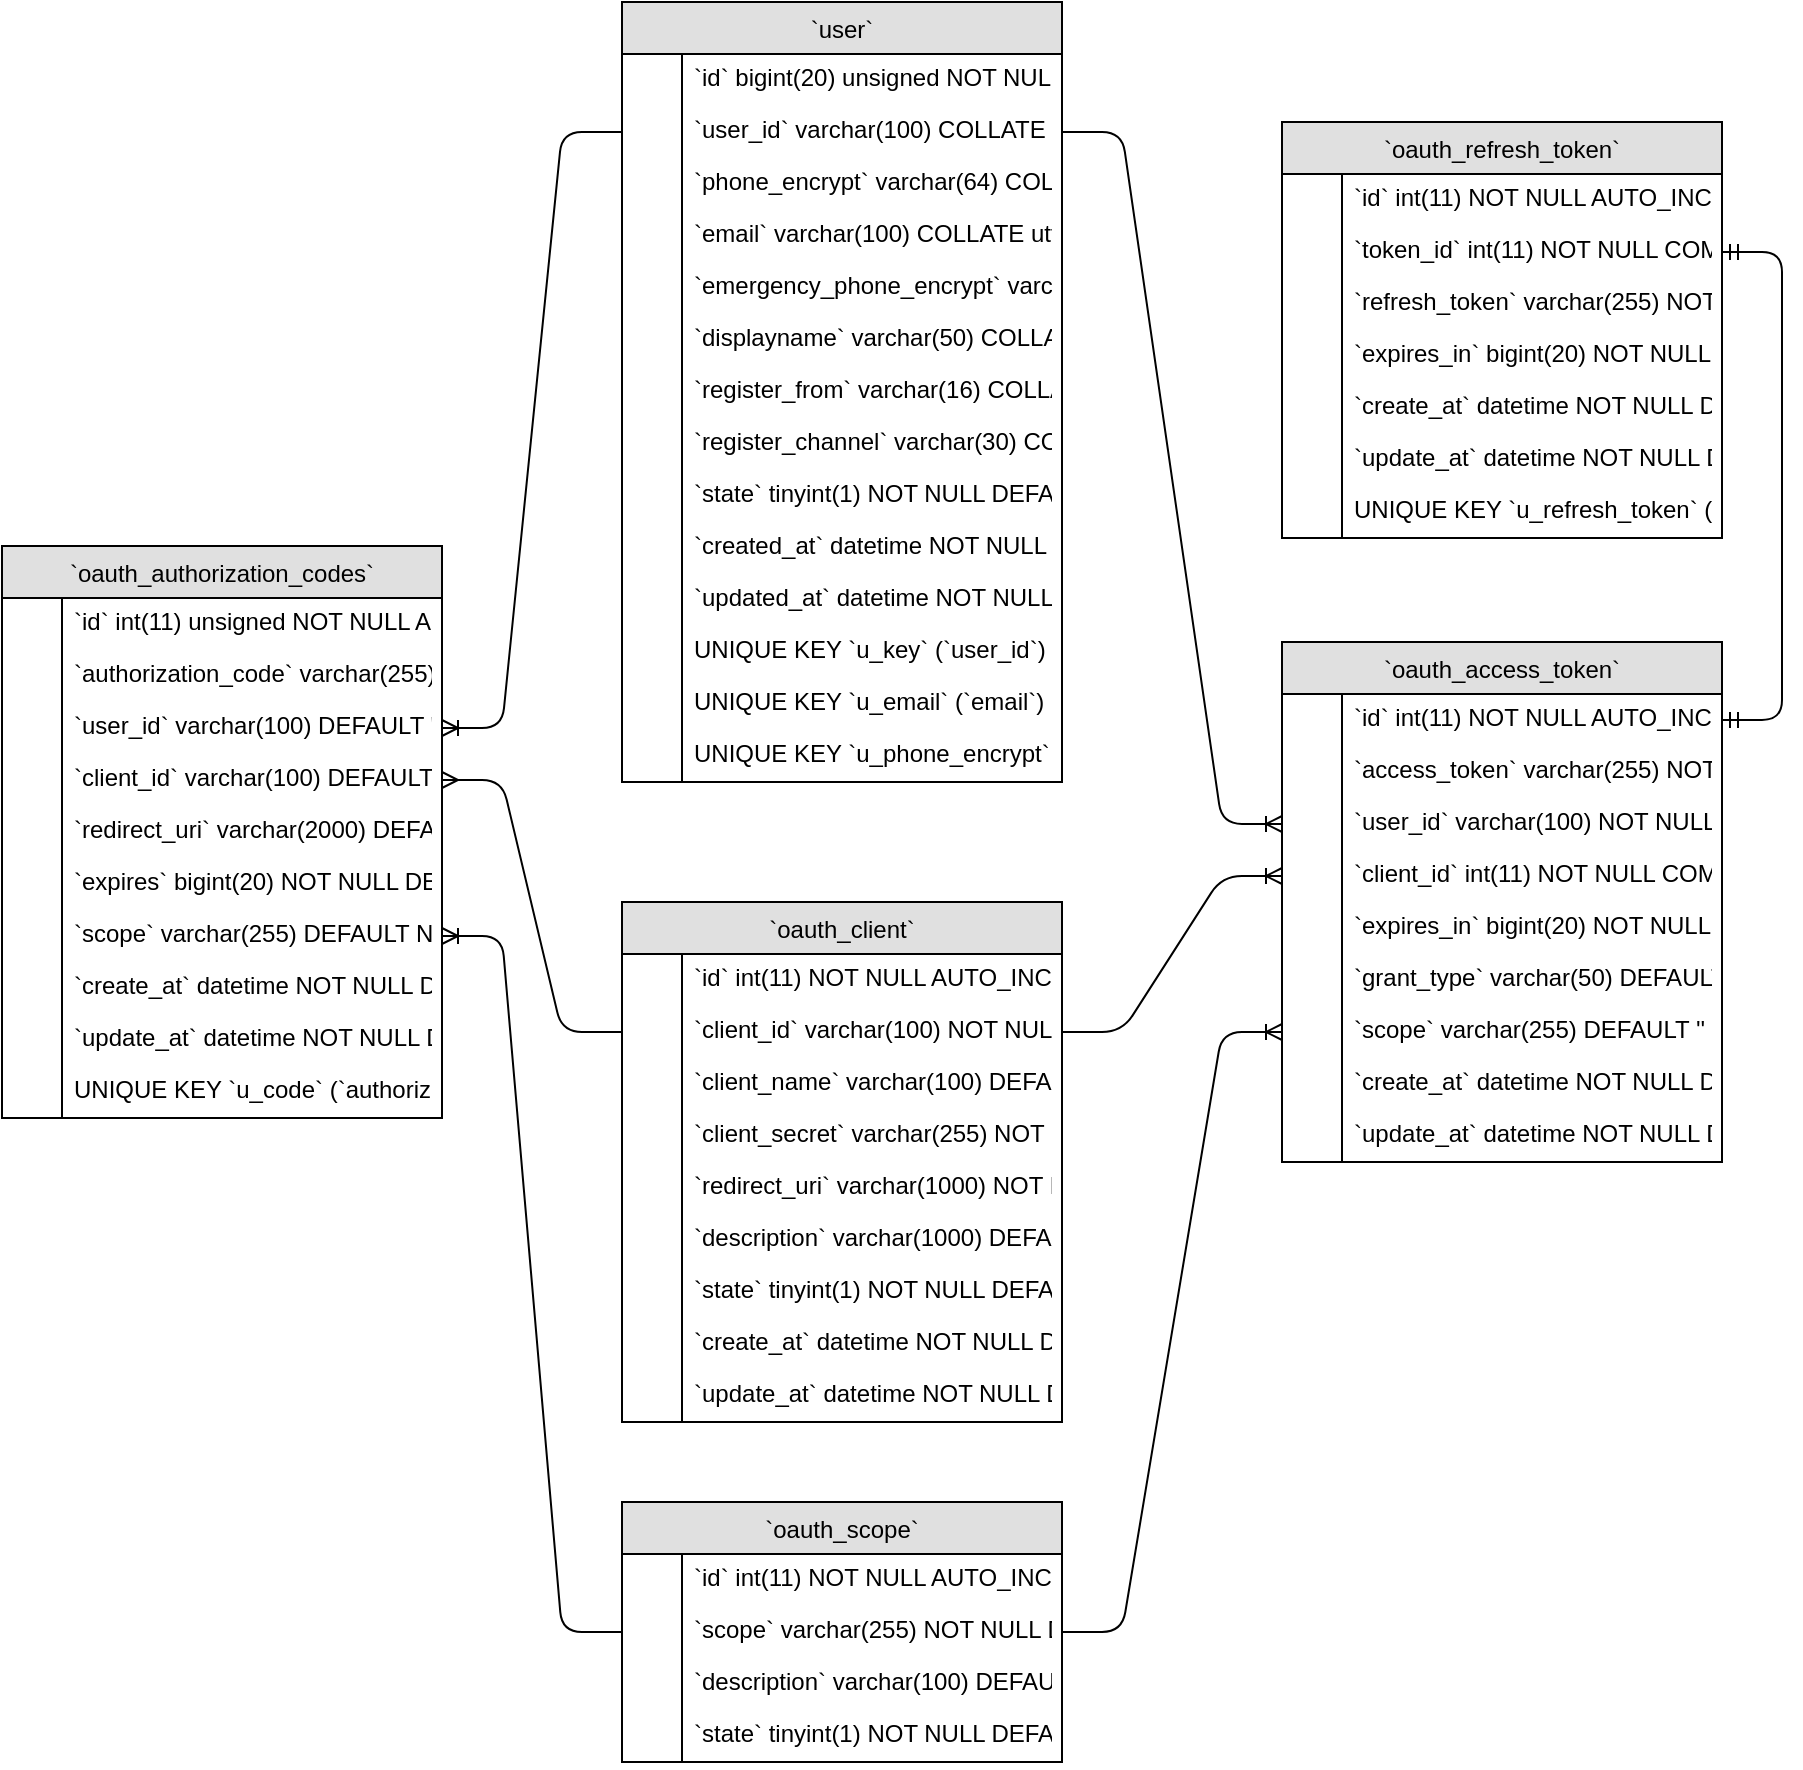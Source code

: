 <mxfile version="12.2.2" type="device" pages="1"><diagram id="ArNEkqEG3b3yWDztWQJw" name="第 1 页"><mxGraphModel dx="2379" dy="1045" grid="1" gridSize="10" guides="1" tooltips="1" connect="1" arrows="1" fold="1" page="1" pageScale="1" pageWidth="827" pageHeight="1169" math="0" shadow="0"><root><mxCell id="0"/><mxCell id="1" parent="0"/><mxCell id="AtvFDQk1EnM4xEVZx2Op-121" value="`user`" style="swimlane;fontStyle=0;childLayout=stackLayout;horizontal=1;startSize=26;fillColor=#e0e0e0;horizontalStack=0;resizeParent=1;resizeLast=0;collapsible=1;marginBottom=0;swimlaneFillColor=#ffffff;align=center;" vertex="1" parent="1"><mxGeometry x="40" y="40" width="220" height="390" as="geometry"/></mxCell><mxCell id="AtvFDQk1EnM4xEVZx2Op-122" value="`id` bigint(20) unsigned NOT NULL AUTO_INCREMENT" style="shape=partialRectangle;top=0;left=0;right=0;bottom=0;align=left;verticalAlign=top;spacingTop=-2;fillColor=none;spacingLeft=34;spacingRight=4;overflow=hidden;rotatable=0;points=[[0,0.5],[1,0.5]];portConstraint=eastwest;dropTarget=0;" vertex="1" parent="AtvFDQk1EnM4xEVZx2Op-121"><mxGeometry y="26" width="220" height="26" as="geometry"/></mxCell><mxCell id="AtvFDQk1EnM4xEVZx2Op-123" value="" style="shape=partialRectangle;top=0;left=0;bottom=0;fillColor=none;align=left;verticalAlign=middle;spacingLeft=4;spacingRight=4;overflow=hidden;rotatable=0;points=[];portConstraint=eastwest;part=1;" vertex="1" connectable="0" parent="AtvFDQk1EnM4xEVZx2Op-122"><mxGeometry width="30" height="26" as="geometry"/></mxCell><mxCell id="AtvFDQk1EnM4xEVZx2Op-124" value="`user_id` varchar(100) COLLATE utf8mb4_unicode_ci NOT NULL DEFAULT 'UUID' COMMENT '展示层用户的唯一表示uuid()'" style="shape=partialRectangle;top=0;left=0;right=0;bottom=0;align=left;verticalAlign=top;spacingTop=-2;fillColor=none;spacingLeft=34;spacingRight=4;overflow=hidden;rotatable=0;points=[[0,0.5],[1,0.5]];portConstraint=eastwest;dropTarget=0;" vertex="1" parent="AtvFDQk1EnM4xEVZx2Op-121"><mxGeometry y="52" width="220" height="26" as="geometry"/></mxCell><mxCell id="AtvFDQk1EnM4xEVZx2Op-125" value="" style="shape=partialRectangle;top=0;left=0;bottom=0;fillColor=none;align=left;verticalAlign=middle;spacingLeft=4;spacingRight=4;overflow=hidden;rotatable=0;points=[];portConstraint=eastwest;part=1;" vertex="1" connectable="0" parent="AtvFDQk1EnM4xEVZx2Op-124"><mxGeometry width="30" height="26" as="geometry"/></mxCell><mxCell id="AtvFDQk1EnM4xEVZx2Op-126" value="`phone_encrypt` varchar(64) COLLATE utf8mb4_unicode_ci DEFAULT NULL COMMENT '登录手机号'" style="shape=partialRectangle;top=0;left=0;right=0;bottom=0;align=left;verticalAlign=top;spacingTop=-2;fillColor=none;spacingLeft=34;spacingRight=4;overflow=hidden;rotatable=0;points=[[0,0.5],[1,0.5]];portConstraint=eastwest;dropTarget=0;" vertex="1" parent="AtvFDQk1EnM4xEVZx2Op-121"><mxGeometry y="78" width="220" height="26" as="geometry"/></mxCell><mxCell id="AtvFDQk1EnM4xEVZx2Op-127" value="" style="shape=partialRectangle;top=0;left=0;bottom=0;fillColor=none;align=left;verticalAlign=middle;spacingLeft=4;spacingRight=4;overflow=hidden;rotatable=0;points=[];portConstraint=eastwest;part=1;" vertex="1" connectable="0" parent="AtvFDQk1EnM4xEVZx2Op-126"><mxGeometry width="30" height="26" as="geometry"/></mxCell><mxCell id="AtvFDQk1EnM4xEVZx2Op-128" value="`email` varchar(100) COLLATE utf8mb4_unicode_ci DEFAULT NULL COMMENT '用户邮箱'" style="shape=partialRectangle;top=0;left=0;right=0;bottom=0;align=left;verticalAlign=top;spacingTop=-2;fillColor=none;spacingLeft=34;spacingRight=4;overflow=hidden;rotatable=0;points=[[0,0.5],[1,0.5]];portConstraint=eastwest;dropTarget=0;" vertex="1" parent="AtvFDQk1EnM4xEVZx2Op-121"><mxGeometry y="104" width="220" height="26" as="geometry"/></mxCell><mxCell id="AtvFDQk1EnM4xEVZx2Op-129" value="" style="shape=partialRectangle;top=0;left=0;bottom=0;fillColor=none;align=left;verticalAlign=middle;spacingLeft=4;spacingRight=4;overflow=hidden;rotatable=0;points=[];portConstraint=eastwest;part=1;" vertex="1" connectable="0" parent="AtvFDQk1EnM4xEVZx2Op-128"><mxGeometry width="30" height="26" as="geometry"/></mxCell><mxCell id="AtvFDQk1EnM4xEVZx2Op-130" value="`emergency_phone_encrypt` varchar(64) COLLATE utf8mb4_unicode_ci NOT NULL DEFAULT '' COMMENT '紧急手机号'" style="shape=partialRectangle;top=0;left=0;right=0;bottom=0;align=left;verticalAlign=top;spacingTop=-2;fillColor=none;spacingLeft=34;spacingRight=4;overflow=hidden;rotatable=0;points=[[0,0.5],[1,0.5]];portConstraint=eastwest;dropTarget=0;" vertex="1" parent="AtvFDQk1EnM4xEVZx2Op-121"><mxGeometry y="130" width="220" height="26" as="geometry"/></mxCell><mxCell id="AtvFDQk1EnM4xEVZx2Op-131" value="" style="shape=partialRectangle;top=0;left=0;bottom=0;fillColor=none;align=left;verticalAlign=middle;spacingLeft=4;spacingRight=4;overflow=hidden;rotatable=0;points=[];portConstraint=eastwest;part=1;" vertex="1" connectable="0" parent="AtvFDQk1EnM4xEVZx2Op-130"><mxGeometry width="30" height="26" as="geometry"/></mxCell><mxCell id="AtvFDQk1EnM4xEVZx2Op-132" value="`displayname` varchar(50) COLLATE utf8mb4_unicode_ci NOT NULL DEFAULT '' COMMENT '前端展示名称'" style="shape=partialRectangle;top=0;left=0;right=0;bottom=0;align=left;verticalAlign=top;spacingTop=-2;fillColor=none;spacingLeft=34;spacingRight=4;overflow=hidden;rotatable=0;points=[[0,0.5],[1,0.5]];portConstraint=eastwest;dropTarget=0;" vertex="1" parent="AtvFDQk1EnM4xEVZx2Op-121"><mxGeometry y="156" width="220" height="26" as="geometry"/></mxCell><mxCell id="AtvFDQk1EnM4xEVZx2Op-133" value="" style="shape=partialRectangle;top=0;left=0;bottom=0;fillColor=none;align=left;verticalAlign=middle;spacingLeft=4;spacingRight=4;overflow=hidden;rotatable=0;points=[];portConstraint=eastwest;part=1;" vertex="1" connectable="0" parent="AtvFDQk1EnM4xEVZx2Op-132"><mxGeometry width="30" height="26" as="geometry"/></mxCell><mxCell id="AtvFDQk1EnM4xEVZx2Op-134" value="`register_from` varchar(16) COLLATE utf8mb4_unicode_ci NOT NULL DEFAULT 'web' COMMENT '用户注册来源'" style="shape=partialRectangle;top=0;left=0;right=0;bottom=0;align=left;verticalAlign=top;spacingTop=-2;fillColor=none;spacingLeft=34;spacingRight=4;overflow=hidden;rotatable=0;points=[[0,0.5],[1,0.5]];portConstraint=eastwest;dropTarget=0;" vertex="1" parent="AtvFDQk1EnM4xEVZx2Op-121"><mxGeometry y="182" width="220" height="26" as="geometry"/></mxCell><mxCell id="AtvFDQk1EnM4xEVZx2Op-135" value="" style="shape=partialRectangle;top=0;left=0;bottom=0;fillColor=none;align=left;verticalAlign=middle;spacingLeft=4;spacingRight=4;overflow=hidden;rotatable=0;points=[];portConstraint=eastwest;part=1;" vertex="1" connectable="0" parent="AtvFDQk1EnM4xEVZx2Op-134"><mxGeometry width="30" height="26" as="geometry"/></mxCell><mxCell id="AtvFDQk1EnM4xEVZx2Op-136" value="`register_channel` varchar(30) COLLATE utf8mb4_unicode_ci NOT NULL DEFAULT 'pp' COMMENT '用户注册渠道'" style="shape=partialRectangle;top=0;left=0;right=0;bottom=0;align=left;verticalAlign=top;spacingTop=-2;fillColor=none;spacingLeft=34;spacingRight=4;overflow=hidden;rotatable=0;points=[[0,0.5],[1,0.5]];portConstraint=eastwest;dropTarget=0;" vertex="1" parent="AtvFDQk1EnM4xEVZx2Op-121"><mxGeometry y="208" width="220" height="26" as="geometry"/></mxCell><mxCell id="AtvFDQk1EnM4xEVZx2Op-137" value="" style="shape=partialRectangle;top=0;left=0;bottom=0;fillColor=none;align=left;verticalAlign=middle;spacingLeft=4;spacingRight=4;overflow=hidden;rotatable=0;points=[];portConstraint=eastwest;part=1;" vertex="1" connectable="0" parent="AtvFDQk1EnM4xEVZx2Op-136"><mxGeometry width="30" height="26" as="geometry"/></mxCell><mxCell id="AtvFDQk1EnM4xEVZx2Op-138" value="`state` tinyint(1) NOT NULL DEFAULT 0 COMMENT '用户当前的状态, -1: 无效 0: 未激活, 1: 已激活'" style="shape=partialRectangle;top=0;left=0;right=0;bottom=0;align=left;verticalAlign=top;spacingTop=-2;fillColor=none;spacingLeft=34;spacingRight=4;overflow=hidden;rotatable=0;points=[[0,0.5],[1,0.5]];portConstraint=eastwest;dropTarget=0;" vertex="1" parent="AtvFDQk1EnM4xEVZx2Op-121"><mxGeometry y="234" width="220" height="26" as="geometry"/></mxCell><mxCell id="AtvFDQk1EnM4xEVZx2Op-139" value="" style="shape=partialRectangle;top=0;left=0;bottom=0;fillColor=none;align=left;verticalAlign=middle;spacingLeft=4;spacingRight=4;overflow=hidden;rotatable=0;points=[];portConstraint=eastwest;part=1;" vertex="1" connectable="0" parent="AtvFDQk1EnM4xEVZx2Op-138"><mxGeometry width="30" height="26" as="geometry"/></mxCell><mxCell id="AtvFDQk1EnM4xEVZx2Op-140" value="`created_at` datetime NOT NULL DEFAULT current_timestamp() COMMENT '注册时间'" style="shape=partialRectangle;top=0;left=0;right=0;bottom=0;align=left;verticalAlign=top;spacingTop=-2;fillColor=none;spacingLeft=34;spacingRight=4;overflow=hidden;rotatable=0;points=[[0,0.5],[1,0.5]];portConstraint=eastwest;dropTarget=0;" vertex="1" parent="AtvFDQk1EnM4xEVZx2Op-121"><mxGeometry y="260" width="220" height="26" as="geometry"/></mxCell><mxCell id="AtvFDQk1EnM4xEVZx2Op-141" value="" style="shape=partialRectangle;top=0;left=0;bottom=0;fillColor=none;align=left;verticalAlign=middle;spacingLeft=4;spacingRight=4;overflow=hidden;rotatable=0;points=[];portConstraint=eastwest;part=1;" vertex="1" connectable="0" parent="AtvFDQk1EnM4xEVZx2Op-140"><mxGeometry width="30" height="26" as="geometry"/></mxCell><mxCell id="AtvFDQk1EnM4xEVZx2Op-142" value="`updated_at` datetime NOT NULL DEFAULT current_timestamp() ON UPDATE current_timestamp() COMMENT '更新时间'" style="shape=partialRectangle;top=0;left=0;right=0;bottom=0;align=left;verticalAlign=top;spacingTop=-2;fillColor=none;spacingLeft=34;spacingRight=4;overflow=hidden;rotatable=0;points=[[0,0.5],[1,0.5]];portConstraint=eastwest;dropTarget=0;" vertex="1" parent="AtvFDQk1EnM4xEVZx2Op-121"><mxGeometry y="286" width="220" height="26" as="geometry"/></mxCell><mxCell id="AtvFDQk1EnM4xEVZx2Op-143" value="" style="shape=partialRectangle;top=0;left=0;bottom=0;fillColor=none;align=left;verticalAlign=middle;spacingLeft=4;spacingRight=4;overflow=hidden;rotatable=0;points=[];portConstraint=eastwest;part=1;" vertex="1" connectable="0" parent="AtvFDQk1EnM4xEVZx2Op-142"><mxGeometry width="30" height="26" as="geometry"/></mxCell><mxCell id="AtvFDQk1EnM4xEVZx2Op-144" value="UNIQUE KEY `u_key` (`user_id`)" style="shape=partialRectangle;top=0;left=0;right=0;bottom=0;align=left;verticalAlign=top;spacingTop=-2;fillColor=none;spacingLeft=34;spacingRight=4;overflow=hidden;rotatable=0;points=[[0,0.5],[1,0.5]];portConstraint=eastwest;dropTarget=0;" vertex="1" parent="AtvFDQk1EnM4xEVZx2Op-121"><mxGeometry y="312" width="220" height="26" as="geometry"/></mxCell><mxCell id="AtvFDQk1EnM4xEVZx2Op-145" value="" style="shape=partialRectangle;top=0;left=0;bottom=0;fillColor=none;align=left;verticalAlign=middle;spacingLeft=4;spacingRight=4;overflow=hidden;rotatable=0;points=[];portConstraint=eastwest;part=1;" vertex="1" connectable="0" parent="AtvFDQk1EnM4xEVZx2Op-144"><mxGeometry width="30" height="26" as="geometry"/></mxCell><mxCell id="AtvFDQk1EnM4xEVZx2Op-146" value="UNIQUE KEY `u_email` (`email`)" style="shape=partialRectangle;top=0;left=0;right=0;bottom=0;align=left;verticalAlign=top;spacingTop=-2;fillColor=none;spacingLeft=34;spacingRight=4;overflow=hidden;rotatable=0;points=[[0,0.5],[1,0.5]];portConstraint=eastwest;dropTarget=0;" vertex="1" parent="AtvFDQk1EnM4xEVZx2Op-121"><mxGeometry y="338" width="220" height="26" as="geometry"/></mxCell><mxCell id="AtvFDQk1EnM4xEVZx2Op-147" value="" style="shape=partialRectangle;top=0;left=0;bottom=0;fillColor=none;align=left;verticalAlign=middle;spacingLeft=4;spacingRight=4;overflow=hidden;rotatable=0;points=[];portConstraint=eastwest;part=1;" vertex="1" connectable="0" parent="AtvFDQk1EnM4xEVZx2Op-146"><mxGeometry width="30" height="26" as="geometry"/></mxCell><mxCell id="AtvFDQk1EnM4xEVZx2Op-148" value="UNIQUE KEY `u_phone_encrypt` (`phone_encrypt`)" style="shape=partialRectangle;top=0;left=0;right=0;bottom=0;align=left;verticalAlign=top;spacingTop=-2;fillColor=none;spacingLeft=34;spacingRight=4;overflow=hidden;rotatable=0;points=[[0,0.5],[1,0.5]];portConstraint=eastwest;dropTarget=0;" vertex="1" parent="AtvFDQk1EnM4xEVZx2Op-121"><mxGeometry y="364" width="220" height="26" as="geometry"/></mxCell><mxCell id="AtvFDQk1EnM4xEVZx2Op-149" value="" style="shape=partialRectangle;top=0;left=0;bottom=0;fillColor=none;align=left;verticalAlign=middle;spacingLeft=4;spacingRight=4;overflow=hidden;rotatable=0;points=[];portConstraint=eastwest;part=1;" vertex="1" connectable="0" parent="AtvFDQk1EnM4xEVZx2Op-148"><mxGeometry width="30" height="26" as="geometry"/></mxCell><mxCell id="AtvFDQk1EnM4xEVZx2Op-150" value="`oauth_client`" style="swimlane;fontStyle=0;childLayout=stackLayout;horizontal=1;startSize=26;fillColor=#e0e0e0;horizontalStack=0;resizeParent=1;resizeLast=0;collapsible=1;marginBottom=0;swimlaneFillColor=#ffffff;align=center;" vertex="1" parent="1"><mxGeometry x="40" y="490" width="220" height="260" as="geometry"/></mxCell><mxCell id="AtvFDQk1EnM4xEVZx2Op-151" value="`id` int(11) NOT NULL AUTO_INCREMENT COMMENT 'id'" style="shape=partialRectangle;top=0;left=0;right=0;bottom=0;align=left;verticalAlign=top;spacingTop=-2;fillColor=none;spacingLeft=34;spacingRight=4;overflow=hidden;rotatable=0;points=[[0,0.5],[1,0.5]];portConstraint=eastwest;dropTarget=0;" vertex="1" parent="AtvFDQk1EnM4xEVZx2Op-150"><mxGeometry y="26" width="220" height="26" as="geometry"/></mxCell><mxCell id="AtvFDQk1EnM4xEVZx2Op-152" value="" style="shape=partialRectangle;top=0;left=0;bottom=0;fillColor=none;align=left;verticalAlign=middle;spacingLeft=4;spacingRight=4;overflow=hidden;rotatable=0;points=[];portConstraint=eastwest;part=1;" vertex="1" connectable="0" parent="AtvFDQk1EnM4xEVZx2Op-151"><mxGeometry width="30" height="26" as="geometry"/></mxCell><mxCell id="AtvFDQk1EnM4xEVZx2Op-153" value="`client_id` varchar(100) NOT NULL COMMENT '接入的客户端ID'" style="shape=partialRectangle;top=0;left=0;right=0;bottom=0;align=left;verticalAlign=top;spacingTop=-2;fillColor=none;spacingLeft=34;spacingRight=4;overflow=hidden;rotatable=0;points=[[0,0.5],[1,0.5]];portConstraint=eastwest;dropTarget=0;" vertex="1" parent="AtvFDQk1EnM4xEVZx2Op-150"><mxGeometry y="52" width="220" height="26" as="geometry"/></mxCell><mxCell id="AtvFDQk1EnM4xEVZx2Op-154" value="" style="shape=partialRectangle;top=0;left=0;bottom=0;fillColor=none;align=left;verticalAlign=middle;spacingLeft=4;spacingRight=4;overflow=hidden;rotatable=0;points=[];portConstraint=eastwest;part=1;" vertex="1" connectable="0" parent="AtvFDQk1EnM4xEVZx2Op-153"><mxGeometry width="30" height="26" as="geometry"/></mxCell><mxCell id="AtvFDQk1EnM4xEVZx2Op-155" value="`client_name` varchar(100) DEFAULT NULL COMMENT '接入的客户端名称'" style="shape=partialRectangle;top=0;left=0;right=0;bottom=0;align=left;verticalAlign=top;spacingTop=-2;fillColor=none;spacingLeft=34;spacingRight=4;overflow=hidden;rotatable=0;points=[[0,0.5],[1,0.5]];portConstraint=eastwest;dropTarget=0;" vertex="1" parent="AtvFDQk1EnM4xEVZx2Op-150"><mxGeometry y="78" width="220" height="26" as="geometry"/></mxCell><mxCell id="AtvFDQk1EnM4xEVZx2Op-156" value="" style="shape=partialRectangle;top=0;left=0;bottom=0;fillColor=none;align=left;verticalAlign=middle;spacingLeft=4;spacingRight=4;overflow=hidden;rotatable=0;points=[];portConstraint=eastwest;part=1;" vertex="1" connectable="0" parent="AtvFDQk1EnM4xEVZx2Op-155"><mxGeometry width="30" height="26" as="geometry"/></mxCell><mxCell id="AtvFDQk1EnM4xEVZx2Op-157" value="`client_secret` varchar(255) NOT NULL COMMENT '接入的客户端的密钥'" style="shape=partialRectangle;top=0;left=0;right=0;bottom=0;align=left;verticalAlign=top;spacingTop=-2;fillColor=none;spacingLeft=34;spacingRight=4;overflow=hidden;rotatable=0;points=[[0,0.5],[1,0.5]];portConstraint=eastwest;dropTarget=0;" vertex="1" parent="AtvFDQk1EnM4xEVZx2Op-150"><mxGeometry y="104" width="220" height="26" as="geometry"/></mxCell><mxCell id="AtvFDQk1EnM4xEVZx2Op-158" value="" style="shape=partialRectangle;top=0;left=0;bottom=0;fillColor=none;align=left;verticalAlign=middle;spacingLeft=4;spacingRight=4;overflow=hidden;rotatable=0;points=[];portConstraint=eastwest;part=1;" vertex="1" connectable="0" parent="AtvFDQk1EnM4xEVZx2Op-157"><mxGeometry width="30" height="26" as="geometry"/></mxCell><mxCell id="AtvFDQk1EnM4xEVZx2Op-159" value="`redirect_uri` varchar(1000) NOT NULL COMMENT '回调地址'" style="shape=partialRectangle;top=0;left=0;right=0;bottom=0;align=left;verticalAlign=top;spacingTop=-2;fillColor=none;spacingLeft=34;spacingRight=4;overflow=hidden;rotatable=0;points=[[0,0.5],[1,0.5]];portConstraint=eastwest;dropTarget=0;" vertex="1" parent="AtvFDQk1EnM4xEVZx2Op-150"><mxGeometry y="130" width="220" height="26" as="geometry"/></mxCell><mxCell id="AtvFDQk1EnM4xEVZx2Op-160" value="" style="shape=partialRectangle;top=0;left=0;bottom=0;fillColor=none;align=left;verticalAlign=middle;spacingLeft=4;spacingRight=4;overflow=hidden;rotatable=0;points=[];portConstraint=eastwest;part=1;" vertex="1" connectable="0" parent="AtvFDQk1EnM4xEVZx2Op-159"><mxGeometry width="30" height="26" as="geometry"/></mxCell><mxCell id="AtvFDQk1EnM4xEVZx2Op-161" value="`description` varchar(1000) DEFAULT NULL COMMENT '描述信息'" style="shape=partialRectangle;top=0;left=0;right=0;bottom=0;align=left;verticalAlign=top;spacingTop=-2;fillColor=none;spacingLeft=34;spacingRight=4;overflow=hidden;rotatable=0;points=[[0,0.5],[1,0.5]];portConstraint=eastwest;dropTarget=0;" vertex="1" parent="AtvFDQk1EnM4xEVZx2Op-150"><mxGeometry y="156" width="220" height="26" as="geometry"/></mxCell><mxCell id="AtvFDQk1EnM4xEVZx2Op-162" value="" style="shape=partialRectangle;top=0;left=0;bottom=0;fillColor=none;align=left;verticalAlign=middle;spacingLeft=4;spacingRight=4;overflow=hidden;rotatable=0;points=[];portConstraint=eastwest;part=1;" vertex="1" connectable="0" parent="AtvFDQk1EnM4xEVZx2Op-161"><mxGeometry width="30" height="26" as="geometry"/></mxCell><mxCell id="AtvFDQk1EnM4xEVZx2Op-163" value="`state` tinyint(1) NOT NULL DEFAULT 0 COMMENT '当前状态. 0: 正常 -1: 禁用'" style="shape=partialRectangle;top=0;left=0;right=0;bottom=0;align=left;verticalAlign=top;spacingTop=-2;fillColor=none;spacingLeft=34;spacingRight=4;overflow=hidden;rotatable=0;points=[[0,0.5],[1,0.5]];portConstraint=eastwest;dropTarget=0;" vertex="1" parent="AtvFDQk1EnM4xEVZx2Op-150"><mxGeometry y="182" width="220" height="26" as="geometry"/></mxCell><mxCell id="AtvFDQk1EnM4xEVZx2Op-164" value="" style="shape=partialRectangle;top=0;left=0;bottom=0;fillColor=none;align=left;verticalAlign=middle;spacingLeft=4;spacingRight=4;overflow=hidden;rotatable=0;points=[];portConstraint=eastwest;part=1;" vertex="1" connectable="0" parent="AtvFDQk1EnM4xEVZx2Op-163"><mxGeometry width="30" height="26" as="geometry"/></mxCell><mxCell id="AtvFDQk1EnM4xEVZx2Op-165" value="`create_at` datetime NOT NULL DEFAULT current_timestamp() COMMENT '创建时间'" style="shape=partialRectangle;top=0;left=0;right=0;bottom=0;align=left;verticalAlign=top;spacingTop=-2;fillColor=none;spacingLeft=34;spacingRight=4;overflow=hidden;rotatable=0;points=[[0,0.5],[1,0.5]];portConstraint=eastwest;dropTarget=0;" vertex="1" parent="AtvFDQk1EnM4xEVZx2Op-150"><mxGeometry y="208" width="220" height="26" as="geometry"/></mxCell><mxCell id="AtvFDQk1EnM4xEVZx2Op-166" value="" style="shape=partialRectangle;top=0;left=0;bottom=0;fillColor=none;align=left;verticalAlign=middle;spacingLeft=4;spacingRight=4;overflow=hidden;rotatable=0;points=[];portConstraint=eastwest;part=1;" vertex="1" connectable="0" parent="AtvFDQk1EnM4xEVZx2Op-165"><mxGeometry width="30" height="26" as="geometry"/></mxCell><mxCell id="AtvFDQk1EnM4xEVZx2Op-167" value="`update_at` datetime NOT NULL DEFAULT current_timestamp() ON UPDATE current_timestamp() COMMENT '最后更新时间'" style="shape=partialRectangle;top=0;left=0;right=0;bottom=0;align=left;verticalAlign=top;spacingTop=-2;fillColor=none;spacingLeft=34;spacingRight=4;overflow=hidden;rotatable=0;points=[[0,0.5],[1,0.5]];portConstraint=eastwest;dropTarget=0;" vertex="1" parent="AtvFDQk1EnM4xEVZx2Op-150"><mxGeometry y="234" width="220" height="26" as="geometry"/></mxCell><mxCell id="AtvFDQk1EnM4xEVZx2Op-168" value="" style="shape=partialRectangle;top=0;left=0;bottom=0;fillColor=none;align=left;verticalAlign=middle;spacingLeft=4;spacingRight=4;overflow=hidden;rotatable=0;points=[];portConstraint=eastwest;part=1;" vertex="1" connectable="0" parent="AtvFDQk1EnM4xEVZx2Op-167"><mxGeometry width="30" height="26" as="geometry"/></mxCell><mxCell id="AtvFDQk1EnM4xEVZx2Op-169" value="`oauth_scope`" style="swimlane;fontStyle=0;childLayout=stackLayout;horizontal=1;startSize=26;fillColor=#e0e0e0;horizontalStack=0;resizeParent=1;resizeLast=0;collapsible=1;marginBottom=0;swimlaneFillColor=#ffffff;align=center;" vertex="1" parent="1"><mxGeometry x="40" y="790" width="220" height="130" as="geometry"/></mxCell><mxCell id="AtvFDQk1EnM4xEVZx2Op-170" value="`id` int(11) NOT NULL AUTO_INCREMENT" style="shape=partialRectangle;top=0;left=0;right=0;bottom=0;align=left;verticalAlign=top;spacingTop=-2;fillColor=none;spacingLeft=34;spacingRight=4;overflow=hidden;rotatable=0;points=[[0,0.5],[1,0.5]];portConstraint=eastwest;dropTarget=0;" vertex="1" parent="AtvFDQk1EnM4xEVZx2Op-169"><mxGeometry y="26" width="220" height="26" as="geometry"/></mxCell><mxCell id="AtvFDQk1EnM4xEVZx2Op-171" value="" style="shape=partialRectangle;top=0;left=0;bottom=0;fillColor=none;align=left;verticalAlign=middle;spacingLeft=4;spacingRight=4;overflow=hidden;rotatable=0;points=[];portConstraint=eastwest;part=1;" vertex="1" connectable="0" parent="AtvFDQk1EnM4xEVZx2Op-170"><mxGeometry width="30" height="26" as="geometry"/></mxCell><mxCell id="AtvFDQk1EnM4xEVZx2Op-172" value="`scope` varchar(255) NOT NULL DEFAULT '' COMMENT '可被访问的用户的权限范围，比如：basic、super'" style="shape=partialRectangle;top=0;left=0;right=0;bottom=0;align=left;verticalAlign=top;spacingTop=-2;fillColor=none;spacingLeft=34;spacingRight=4;overflow=hidden;rotatable=0;points=[[0,0.5],[1,0.5]];portConstraint=eastwest;dropTarget=0;" vertex="1" parent="AtvFDQk1EnM4xEVZx2Op-169"><mxGeometry y="52" width="220" height="26" as="geometry"/></mxCell><mxCell id="AtvFDQk1EnM4xEVZx2Op-173" value="" style="shape=partialRectangle;top=0;left=0;bottom=0;fillColor=none;align=left;verticalAlign=middle;spacingLeft=4;spacingRight=4;overflow=hidden;rotatable=0;points=[];portConstraint=eastwest;part=1;" vertex="1" connectable="0" parent="AtvFDQk1EnM4xEVZx2Op-172"><mxGeometry width="30" height="26" as="geometry"/></mxCell><mxCell id="AtvFDQk1EnM4xEVZx2Op-174" value="`description` varchar(100) DEFAULT NULL COMMENT '对scope的描述'" style="shape=partialRectangle;top=0;left=0;right=0;bottom=0;align=left;verticalAlign=top;spacingTop=-2;fillColor=none;spacingLeft=34;spacingRight=4;overflow=hidden;rotatable=0;points=[[0,0.5],[1,0.5]];portConstraint=eastwest;dropTarget=0;" vertex="1" parent="AtvFDQk1EnM4xEVZx2Op-169"><mxGeometry y="78" width="220" height="26" as="geometry"/></mxCell><mxCell id="AtvFDQk1EnM4xEVZx2Op-175" value="" style="shape=partialRectangle;top=0;left=0;bottom=0;fillColor=none;align=left;verticalAlign=middle;spacingLeft=4;spacingRight=4;overflow=hidden;rotatable=0;points=[];portConstraint=eastwest;part=1;" vertex="1" connectable="0" parent="AtvFDQk1EnM4xEVZx2Op-174"><mxGeometry width="30" height="26" as="geometry"/></mxCell><mxCell id="AtvFDQk1EnM4xEVZx2Op-176" value="`state` tinyint(1) NOT NULL DEFAULT 0 COMMENT '状态: 0: 正常 -1: 禁用'" style="shape=partialRectangle;top=0;left=0;right=0;bottom=0;align=left;verticalAlign=top;spacingTop=-2;fillColor=none;spacingLeft=34;spacingRight=4;overflow=hidden;rotatable=0;points=[[0,0.5],[1,0.5]];portConstraint=eastwest;dropTarget=0;" vertex="1" parent="AtvFDQk1EnM4xEVZx2Op-169"><mxGeometry y="104" width="220" height="26" as="geometry"/></mxCell><mxCell id="AtvFDQk1EnM4xEVZx2Op-177" value="" style="shape=partialRectangle;top=0;left=0;bottom=0;fillColor=none;align=left;verticalAlign=middle;spacingLeft=4;spacingRight=4;overflow=hidden;rotatable=0;points=[];portConstraint=eastwest;part=1;" vertex="1" connectable="0" parent="AtvFDQk1EnM4xEVZx2Op-176"><mxGeometry width="30" height="26" as="geometry"/></mxCell><mxCell id="AtvFDQk1EnM4xEVZx2Op-178" value="`oauth_authorization_codes`" style="swimlane;fontStyle=0;childLayout=stackLayout;horizontal=1;startSize=26;fillColor=#e0e0e0;horizontalStack=0;resizeParent=1;resizeLast=0;collapsible=1;marginBottom=0;swimlaneFillColor=#ffffff;align=center;" vertex="1" parent="1"><mxGeometry x="-270" y="312" width="220" height="286" as="geometry"/></mxCell><mxCell id="AtvFDQk1EnM4xEVZx2Op-179" value="`id` int(11) unsigned NOT NULL AUTO_INCREMENT" style="shape=partialRectangle;top=0;left=0;right=0;bottom=0;align=left;verticalAlign=top;spacingTop=-2;fillColor=none;spacingLeft=34;spacingRight=4;overflow=hidden;rotatable=0;points=[[0,0.5],[1,0.5]];portConstraint=eastwest;dropTarget=0;" vertex="1" parent="AtvFDQk1EnM4xEVZx2Op-178"><mxGeometry y="26" width="220" height="26" as="geometry"/></mxCell><mxCell id="AtvFDQk1EnM4xEVZx2Op-180" value="" style="shape=partialRectangle;top=0;left=0;bottom=0;fillColor=none;align=left;verticalAlign=middle;spacingLeft=4;spacingRight=4;overflow=hidden;rotatable=0;points=[];portConstraint=eastwest;part=1;" vertex="1" connectable="0" parent="AtvFDQk1EnM4xEVZx2Op-179"><mxGeometry width="30" height="26" as="geometry"/></mxCell><mxCell id="AtvFDQk1EnM4xEVZx2Op-181" value="`authorization_code` varchar(255) DEFAULT '' COMMENT '授权码'" style="shape=partialRectangle;top=0;left=0;right=0;bottom=0;align=left;verticalAlign=top;spacingTop=-2;fillColor=none;spacingLeft=34;spacingRight=4;overflow=hidden;rotatable=0;points=[[0,0.5],[1,0.5]];portConstraint=eastwest;dropTarget=0;" vertex="1" parent="AtvFDQk1EnM4xEVZx2Op-178"><mxGeometry y="52" width="220" height="26" as="geometry"/></mxCell><mxCell id="AtvFDQk1EnM4xEVZx2Op-182" value="" style="shape=partialRectangle;top=0;left=0;bottom=0;fillColor=none;align=left;verticalAlign=middle;spacingLeft=4;spacingRight=4;overflow=hidden;rotatable=0;points=[];portConstraint=eastwest;part=1;" vertex="1" connectable="0" parent="AtvFDQk1EnM4xEVZx2Op-181"><mxGeometry width="30" height="26" as="geometry"/></mxCell><mxCell id="AtvFDQk1EnM4xEVZx2Op-185" value="`user_id` varchar(100) DEFAULT '0' COMMENT '用户user_id'" style="shape=partialRectangle;top=0;left=0;right=0;bottom=0;align=left;verticalAlign=top;spacingTop=-2;fillColor=none;spacingLeft=34;spacingRight=4;overflow=hidden;rotatable=0;points=[[0,0.5],[1,0.5]];portConstraint=eastwest;dropTarget=0;" vertex="1" parent="AtvFDQk1EnM4xEVZx2Op-178"><mxGeometry y="78" width="220" height="26" as="geometry"/></mxCell><mxCell id="AtvFDQk1EnM4xEVZx2Op-186" value="" style="shape=partialRectangle;top=0;left=0;bottom=0;fillColor=none;align=left;verticalAlign=middle;spacingLeft=4;spacingRight=4;overflow=hidden;rotatable=0;points=[];portConstraint=eastwest;part=1;" vertex="1" connectable="0" parent="AtvFDQk1EnM4xEVZx2Op-185"><mxGeometry width="30" height="26" as="geometry"/></mxCell><mxCell id="AtvFDQk1EnM4xEVZx2Op-183" value="`client_id` varchar(100) DEFAULT '' COMMENT '接入客户端的client_id'" style="shape=partialRectangle;top=0;left=0;right=0;bottom=0;align=left;verticalAlign=top;spacingTop=-2;fillColor=none;spacingLeft=34;spacingRight=4;overflow=hidden;rotatable=0;points=[[0,0.5],[1,0.5]];portConstraint=eastwest;dropTarget=0;" vertex="1" parent="AtvFDQk1EnM4xEVZx2Op-178"><mxGeometry y="104" width="220" height="26" as="geometry"/></mxCell><mxCell id="AtvFDQk1EnM4xEVZx2Op-184" value="" style="shape=partialRectangle;top=0;left=0;bottom=0;fillColor=none;align=left;verticalAlign=middle;spacingLeft=4;spacingRight=4;overflow=hidden;rotatable=0;points=[];portConstraint=eastwest;part=1;" vertex="1" connectable="0" parent="AtvFDQk1EnM4xEVZx2Op-183"><mxGeometry width="30" height="26" as="geometry"/></mxCell><mxCell id="AtvFDQk1EnM4xEVZx2Op-187" value="`redirect_uri` varchar(2000) DEFAULT '' COMMENT '跳转认证的uri'" style="shape=partialRectangle;top=0;left=0;right=0;bottom=0;align=left;verticalAlign=top;spacingTop=-2;fillColor=none;spacingLeft=34;spacingRight=4;overflow=hidden;rotatable=0;points=[[0,0.5],[1,0.5]];portConstraint=eastwest;dropTarget=0;" vertex="1" parent="AtvFDQk1EnM4xEVZx2Op-178"><mxGeometry y="130" width="220" height="26" as="geometry"/></mxCell><mxCell id="AtvFDQk1EnM4xEVZx2Op-188" value="" style="shape=partialRectangle;top=0;left=0;bottom=0;fillColor=none;align=left;verticalAlign=middle;spacingLeft=4;spacingRight=4;overflow=hidden;rotatable=0;points=[];portConstraint=eastwest;part=1;" vertex="1" connectable="0" parent="AtvFDQk1EnM4xEVZx2Op-187"><mxGeometry width="30" height="26" as="geometry"/></mxCell><mxCell id="AtvFDQk1EnM4xEVZx2Op-189" value="`expires` bigint(20) NOT NULL DEFAULT 0 COMMENT '有效时长 单位s'" style="shape=partialRectangle;top=0;left=0;right=0;bottom=0;align=left;verticalAlign=top;spacingTop=-2;fillColor=none;spacingLeft=34;spacingRight=4;overflow=hidden;rotatable=0;points=[[0,0.5],[1,0.5]];portConstraint=eastwest;dropTarget=0;" vertex="1" parent="AtvFDQk1EnM4xEVZx2Op-178"><mxGeometry y="156" width="220" height="26" as="geometry"/></mxCell><mxCell id="AtvFDQk1EnM4xEVZx2Op-190" value="" style="shape=partialRectangle;top=0;left=0;bottom=0;fillColor=none;align=left;verticalAlign=middle;spacingLeft=4;spacingRight=4;overflow=hidden;rotatable=0;points=[];portConstraint=eastwest;part=1;" vertex="1" connectable="0" parent="AtvFDQk1EnM4xEVZx2Op-189"><mxGeometry width="30" height="26" as="geometry"/></mxCell><mxCell id="AtvFDQk1EnM4xEVZx2Op-191" value="`scope` varchar(255) DEFAULT NULL COMMENT '可被访问的用户的权限范围，比如：basic、super'" style="shape=partialRectangle;top=0;left=0;right=0;bottom=0;align=left;verticalAlign=top;spacingTop=-2;fillColor=none;spacingLeft=34;spacingRight=4;overflow=hidden;rotatable=0;points=[[0,0.5],[1,0.5]];portConstraint=eastwest;dropTarget=0;" vertex="1" parent="AtvFDQk1EnM4xEVZx2Op-178"><mxGeometry y="182" width="220" height="26" as="geometry"/></mxCell><mxCell id="AtvFDQk1EnM4xEVZx2Op-192" value="" style="shape=partialRectangle;top=0;left=0;bottom=0;fillColor=none;align=left;verticalAlign=middle;spacingLeft=4;spacingRight=4;overflow=hidden;rotatable=0;points=[];portConstraint=eastwest;part=1;" vertex="1" connectable="0" parent="AtvFDQk1EnM4xEVZx2Op-191"><mxGeometry width="30" height="26" as="geometry"/></mxCell><mxCell id="AtvFDQk1EnM4xEVZx2Op-193" value="`create_at` datetime NOT NULL DEFAULT current_timestamp()" style="shape=partialRectangle;top=0;left=0;right=0;bottom=0;align=left;verticalAlign=top;spacingTop=-2;fillColor=none;spacingLeft=34;spacingRight=4;overflow=hidden;rotatable=0;points=[[0,0.5],[1,0.5]];portConstraint=eastwest;dropTarget=0;" vertex="1" parent="AtvFDQk1EnM4xEVZx2Op-178"><mxGeometry y="208" width="220" height="26" as="geometry"/></mxCell><mxCell id="AtvFDQk1EnM4xEVZx2Op-194" value="" style="shape=partialRectangle;top=0;left=0;bottom=0;fillColor=none;align=left;verticalAlign=middle;spacingLeft=4;spacingRight=4;overflow=hidden;rotatable=0;points=[];portConstraint=eastwest;part=1;" vertex="1" connectable="0" parent="AtvFDQk1EnM4xEVZx2Op-193"><mxGeometry width="30" height="26" as="geometry"/></mxCell><mxCell id="AtvFDQk1EnM4xEVZx2Op-195" value="`update_at` datetime NOT NULL DEFAULT current_timestamp() ON UPDATE current_timestamp()" style="shape=partialRectangle;top=0;left=0;right=0;bottom=0;align=left;verticalAlign=top;spacingTop=-2;fillColor=none;spacingLeft=34;spacingRight=4;overflow=hidden;rotatable=0;points=[[0,0.5],[1,0.5]];portConstraint=eastwest;dropTarget=0;" vertex="1" parent="AtvFDQk1EnM4xEVZx2Op-178"><mxGeometry y="234" width="220" height="26" as="geometry"/></mxCell><mxCell id="AtvFDQk1EnM4xEVZx2Op-196" value="" style="shape=partialRectangle;top=0;left=0;bottom=0;fillColor=none;align=left;verticalAlign=middle;spacingLeft=4;spacingRight=4;overflow=hidden;rotatable=0;points=[];portConstraint=eastwest;part=1;" vertex="1" connectable="0" parent="AtvFDQk1EnM4xEVZx2Op-195"><mxGeometry width="30" height="26" as="geometry"/></mxCell><mxCell id="AtvFDQk1EnM4xEVZx2Op-197" value="UNIQUE KEY `u_code` (`authorization_code`) USING BTREE" style="shape=partialRectangle;top=0;left=0;right=0;bottom=0;align=left;verticalAlign=top;spacingTop=-2;fillColor=none;spacingLeft=34;spacingRight=4;overflow=hidden;rotatable=0;points=[[0,0.5],[1,0.5]];portConstraint=eastwest;dropTarget=0;" vertex="1" parent="AtvFDQk1EnM4xEVZx2Op-178"><mxGeometry y="260" width="220" height="26" as="geometry"/></mxCell><mxCell id="AtvFDQk1EnM4xEVZx2Op-198" value="" style="shape=partialRectangle;top=0;left=0;bottom=0;fillColor=none;align=left;verticalAlign=middle;spacingLeft=4;spacingRight=4;overflow=hidden;rotatable=0;points=[];portConstraint=eastwest;part=1;" vertex="1" connectable="0" parent="AtvFDQk1EnM4xEVZx2Op-197"><mxGeometry width="30" height="26" as="geometry"/></mxCell><mxCell id="AtvFDQk1EnM4xEVZx2Op-199" value="`oauth_access_token`" style="swimlane;fontStyle=0;childLayout=stackLayout;horizontal=1;startSize=26;fillColor=#e0e0e0;horizontalStack=0;resizeParent=1;resizeLast=0;collapsible=1;marginBottom=0;swimlaneFillColor=#ffffff;align=center;" vertex="1" parent="1"><mxGeometry x="370" y="360" width="220" height="260" as="geometry"/></mxCell><mxCell id="AtvFDQk1EnM4xEVZx2Op-200" value="`id` int(11) NOT NULL AUTO_INCREMENT COMMENT 'id'" style="shape=partialRectangle;top=0;left=0;right=0;bottom=0;align=left;verticalAlign=top;spacingTop=-2;fillColor=none;spacingLeft=34;spacingRight=4;overflow=hidden;rotatable=0;points=[[0,0.5],[1,0.5]];portConstraint=eastwest;dropTarget=0;" vertex="1" parent="AtvFDQk1EnM4xEVZx2Op-199"><mxGeometry y="26" width="220" height="26" as="geometry"/></mxCell><mxCell id="AtvFDQk1EnM4xEVZx2Op-201" value="" style="shape=partialRectangle;top=0;left=0;bottom=0;fillColor=none;align=left;verticalAlign=middle;spacingLeft=4;spacingRight=4;overflow=hidden;rotatable=0;points=[];portConstraint=eastwest;part=1;" vertex="1" connectable="0" parent="AtvFDQk1EnM4xEVZx2Op-200"><mxGeometry width="30" height="26" as="geometry"/></mxCell><mxCell id="AtvFDQk1EnM4xEVZx2Op-202" value="`access_token` varchar(255) NOT NULL COMMENT 'Access Token'" style="shape=partialRectangle;top=0;left=0;right=0;bottom=0;align=left;verticalAlign=top;spacingTop=-2;fillColor=none;spacingLeft=34;spacingRight=4;overflow=hidden;rotatable=0;points=[[0,0.5],[1,0.5]];portConstraint=eastwest;dropTarget=0;" vertex="1" parent="AtvFDQk1EnM4xEVZx2Op-199"><mxGeometry y="52" width="220" height="26" as="geometry"/></mxCell><mxCell id="AtvFDQk1EnM4xEVZx2Op-203" value="" style="shape=partialRectangle;top=0;left=0;bottom=0;fillColor=none;align=left;verticalAlign=middle;spacingLeft=4;spacingRight=4;overflow=hidden;rotatable=0;points=[];portConstraint=eastwest;part=1;" vertex="1" connectable="0" parent="AtvFDQk1EnM4xEVZx2Op-202"><mxGeometry width="30" height="26" as="geometry"/></mxCell><mxCell id="AtvFDQk1EnM4xEVZx2Op-204" value="`user_id` varchar(100) NOT NULL DEFAULT '' COMMENT '关联的user的user_id'" style="shape=partialRectangle;top=0;left=0;right=0;bottom=0;align=left;verticalAlign=top;spacingTop=-2;fillColor=none;spacingLeft=34;spacingRight=4;overflow=hidden;rotatable=0;points=[[0,0.5],[1,0.5]];portConstraint=eastwest;dropTarget=0;" vertex="1" parent="AtvFDQk1EnM4xEVZx2Op-199"><mxGeometry y="78" width="220" height="26" as="geometry"/></mxCell><mxCell id="AtvFDQk1EnM4xEVZx2Op-205" value="" style="shape=partialRectangle;top=0;left=0;bottom=0;fillColor=none;align=left;verticalAlign=middle;spacingLeft=4;spacingRight=4;overflow=hidden;rotatable=0;points=[];portConstraint=eastwest;part=1;" vertex="1" connectable="0" parent="AtvFDQk1EnM4xEVZx2Op-204"><mxGeometry width="30" height="26" as="geometry"/></mxCell><mxCell id="AtvFDQk1EnM4xEVZx2Op-206" value="`client_id` int(11) NOT NULL COMMENT '接入的客户端ID'" style="shape=partialRectangle;top=0;left=0;right=0;bottom=0;align=left;verticalAlign=top;spacingTop=-2;fillColor=none;spacingLeft=34;spacingRight=4;overflow=hidden;rotatable=0;points=[[0,0.5],[1,0.5]];portConstraint=eastwest;dropTarget=0;" vertex="1" parent="AtvFDQk1EnM4xEVZx2Op-199"><mxGeometry y="104" width="220" height="26" as="geometry"/></mxCell><mxCell id="AtvFDQk1EnM4xEVZx2Op-207" value="" style="shape=partialRectangle;top=0;left=0;bottom=0;fillColor=none;align=left;verticalAlign=middle;spacingLeft=4;spacingRight=4;overflow=hidden;rotatable=0;points=[];portConstraint=eastwest;part=1;" vertex="1" connectable="0" parent="AtvFDQk1EnM4xEVZx2Op-206"><mxGeometry width="30" height="26" as="geometry"/></mxCell><mxCell id="AtvFDQk1EnM4xEVZx2Op-208" value="`expires_in` bigint(20) NOT NULL COMMENT '过期时间戳'" style="shape=partialRectangle;top=0;left=0;right=0;bottom=0;align=left;verticalAlign=top;spacingTop=-2;fillColor=none;spacingLeft=34;spacingRight=4;overflow=hidden;rotatable=0;points=[[0,0.5],[1,0.5]];portConstraint=eastwest;dropTarget=0;" vertex="1" parent="AtvFDQk1EnM4xEVZx2Op-199"><mxGeometry y="130" width="220" height="26" as="geometry"/></mxCell><mxCell id="AtvFDQk1EnM4xEVZx2Op-209" value="" style="shape=partialRectangle;top=0;left=0;bottom=0;fillColor=none;align=left;verticalAlign=middle;spacingLeft=4;spacingRight=4;overflow=hidden;rotatable=0;points=[];portConstraint=eastwest;part=1;" vertex="1" connectable="0" parent="AtvFDQk1EnM4xEVZx2Op-208"><mxGeometry width="30" height="26" as="geometry"/></mxCell><mxCell id="AtvFDQk1EnM4xEVZx2Op-210" value="`grant_type` varchar(50) DEFAULT '' COMMENT '授权类型，比如：authorization_code'" style="shape=partialRectangle;top=0;left=0;right=0;bottom=0;align=left;verticalAlign=top;spacingTop=-2;fillColor=none;spacingLeft=34;spacingRight=4;overflow=hidden;rotatable=0;points=[[0,0.5],[1,0.5]];portConstraint=eastwest;dropTarget=0;" vertex="1" parent="AtvFDQk1EnM4xEVZx2Op-199"><mxGeometry y="156" width="220" height="26" as="geometry"/></mxCell><mxCell id="AtvFDQk1EnM4xEVZx2Op-211" value="" style="shape=partialRectangle;top=0;left=0;bottom=0;fillColor=none;align=left;verticalAlign=middle;spacingLeft=4;spacingRight=4;overflow=hidden;rotatable=0;points=[];portConstraint=eastwest;part=1;" vertex="1" connectable="0" parent="AtvFDQk1EnM4xEVZx2Op-210"><mxGeometry width="30" height="26" as="geometry"/></mxCell><mxCell id="AtvFDQk1EnM4xEVZx2Op-212" value="`scope` varchar(255) DEFAULT '' COMMENT '可被访问的用户的权限范围，比如：basic、super'" style="shape=partialRectangle;top=0;left=0;right=0;bottom=0;align=left;verticalAlign=top;spacingTop=-2;fillColor=none;spacingLeft=34;spacingRight=4;overflow=hidden;rotatable=0;points=[[0,0.5],[1,0.5]];portConstraint=eastwest;dropTarget=0;" vertex="1" parent="AtvFDQk1EnM4xEVZx2Op-199"><mxGeometry y="182" width="220" height="26" as="geometry"/></mxCell><mxCell id="AtvFDQk1EnM4xEVZx2Op-213" value="" style="shape=partialRectangle;top=0;left=0;bottom=0;fillColor=none;align=left;verticalAlign=middle;spacingLeft=4;spacingRight=4;overflow=hidden;rotatable=0;points=[];portConstraint=eastwest;part=1;" vertex="1" connectable="0" parent="AtvFDQk1EnM4xEVZx2Op-212"><mxGeometry width="30" height="26" as="geometry"/></mxCell><mxCell id="AtvFDQk1EnM4xEVZx2Op-214" value="`create_at` datetime NOT NULL DEFAULT current_timestamp() COMMENT '创建时间'" style="shape=partialRectangle;top=0;left=0;right=0;bottom=0;align=left;verticalAlign=top;spacingTop=-2;fillColor=none;spacingLeft=34;spacingRight=4;overflow=hidden;rotatable=0;points=[[0,0.5],[1,0.5]];portConstraint=eastwest;dropTarget=0;" vertex="1" parent="AtvFDQk1EnM4xEVZx2Op-199"><mxGeometry y="208" width="220" height="26" as="geometry"/></mxCell><mxCell id="AtvFDQk1EnM4xEVZx2Op-215" value="" style="shape=partialRectangle;top=0;left=0;bottom=0;fillColor=none;align=left;verticalAlign=middle;spacingLeft=4;spacingRight=4;overflow=hidden;rotatable=0;points=[];portConstraint=eastwest;part=1;" vertex="1" connectable="0" parent="AtvFDQk1EnM4xEVZx2Op-214"><mxGeometry width="30" height="26" as="geometry"/></mxCell><mxCell id="AtvFDQk1EnM4xEVZx2Op-216" value="`update_at` datetime NOT NULL DEFAULT current_timestamp() ON UPDATE current_timestamp() COMMENT '最后更新时间'" style="shape=partialRectangle;top=0;left=0;right=0;bottom=0;align=left;verticalAlign=top;spacingTop=-2;fillColor=none;spacingLeft=34;spacingRight=4;overflow=hidden;rotatable=0;points=[[0,0.5],[1,0.5]];portConstraint=eastwest;dropTarget=0;" vertex="1" parent="AtvFDQk1EnM4xEVZx2Op-199"><mxGeometry y="234" width="220" height="26" as="geometry"/></mxCell><mxCell id="AtvFDQk1EnM4xEVZx2Op-217" value="" style="shape=partialRectangle;top=0;left=0;bottom=0;fillColor=none;align=left;verticalAlign=middle;spacingLeft=4;spacingRight=4;overflow=hidden;rotatable=0;points=[];portConstraint=eastwest;part=1;" vertex="1" connectable="0" parent="AtvFDQk1EnM4xEVZx2Op-216"><mxGeometry width="30" height="26" as="geometry"/></mxCell><mxCell id="AtvFDQk1EnM4xEVZx2Op-218" value="`oauth_refresh_token`" style="swimlane;fontStyle=0;childLayout=stackLayout;horizontal=1;startSize=26;fillColor=#e0e0e0;horizontalStack=0;resizeParent=1;resizeLast=0;collapsible=1;marginBottom=0;swimlaneFillColor=#ffffff;align=center;" vertex="1" parent="1"><mxGeometry x="370" y="100" width="220" height="208" as="geometry"/></mxCell><mxCell id="AtvFDQk1EnM4xEVZx2Op-219" value="`id` int(11) NOT NULL AUTO_INCREMENT COMMENT 'id'" style="shape=partialRectangle;top=0;left=0;right=0;bottom=0;align=left;verticalAlign=top;spacingTop=-2;fillColor=none;spacingLeft=34;spacingRight=4;overflow=hidden;rotatable=0;points=[[0,0.5],[1,0.5]];portConstraint=eastwest;dropTarget=0;" vertex="1" parent="AtvFDQk1EnM4xEVZx2Op-218"><mxGeometry y="26" width="220" height="26" as="geometry"/></mxCell><mxCell id="AtvFDQk1EnM4xEVZx2Op-220" value="" style="shape=partialRectangle;top=0;left=0;bottom=0;fillColor=none;align=left;verticalAlign=middle;spacingLeft=4;spacingRight=4;overflow=hidden;rotatable=0;points=[];portConstraint=eastwest;part=1;" vertex="1" connectable="0" parent="AtvFDQk1EnM4xEVZx2Op-219"><mxGeometry width="30" height="26" as="geometry"/></mxCell><mxCell id="AtvFDQk1EnM4xEVZx2Op-221" value="`token_id` int(11) NOT NULL COMMENT '表auth_access_token对应的Access Token记录'" style="shape=partialRectangle;top=0;left=0;right=0;bottom=0;align=left;verticalAlign=top;spacingTop=-2;fillColor=none;spacingLeft=34;spacingRight=4;overflow=hidden;rotatable=0;points=[[0,0.5],[1,0.5]];portConstraint=eastwest;dropTarget=0;" vertex="1" parent="AtvFDQk1EnM4xEVZx2Op-218"><mxGeometry y="52" width="220" height="26" as="geometry"/></mxCell><mxCell id="AtvFDQk1EnM4xEVZx2Op-222" value="" style="shape=partialRectangle;top=0;left=0;bottom=0;fillColor=none;align=left;verticalAlign=middle;spacingLeft=4;spacingRight=4;overflow=hidden;rotatable=0;points=[];portConstraint=eastwest;part=1;" vertex="1" connectable="0" parent="AtvFDQk1EnM4xEVZx2Op-221"><mxGeometry width="30" height="26" as="geometry"/></mxCell><mxCell id="AtvFDQk1EnM4xEVZx2Op-223" value="`refresh_token` varchar(255) NOT NULL COMMENT 'Refresh Token'" style="shape=partialRectangle;top=0;left=0;right=0;bottom=0;align=left;verticalAlign=top;spacingTop=-2;fillColor=none;spacingLeft=34;spacingRight=4;overflow=hidden;rotatable=0;points=[[0,0.5],[1,0.5]];portConstraint=eastwest;dropTarget=0;" vertex="1" parent="AtvFDQk1EnM4xEVZx2Op-218"><mxGeometry y="78" width="220" height="26" as="geometry"/></mxCell><mxCell id="AtvFDQk1EnM4xEVZx2Op-224" value="" style="shape=partialRectangle;top=0;left=0;bottom=0;fillColor=none;align=left;verticalAlign=middle;spacingLeft=4;spacingRight=4;overflow=hidden;rotatable=0;points=[];portConstraint=eastwest;part=1;" vertex="1" connectable="0" parent="AtvFDQk1EnM4xEVZx2Op-223"><mxGeometry width="30" height="26" as="geometry"/></mxCell><mxCell id="AtvFDQk1EnM4xEVZx2Op-225" value="`expires_in` bigint(20) NOT NULL COMMENT '过期时间戳'" style="shape=partialRectangle;top=0;left=0;right=0;bottom=0;align=left;verticalAlign=top;spacingTop=-2;fillColor=none;spacingLeft=34;spacingRight=4;overflow=hidden;rotatable=0;points=[[0,0.5],[1,0.5]];portConstraint=eastwest;dropTarget=0;" vertex="1" parent="AtvFDQk1EnM4xEVZx2Op-218"><mxGeometry y="104" width="220" height="26" as="geometry"/></mxCell><mxCell id="AtvFDQk1EnM4xEVZx2Op-226" value="" style="shape=partialRectangle;top=0;left=0;bottom=0;fillColor=none;align=left;verticalAlign=middle;spacingLeft=4;spacingRight=4;overflow=hidden;rotatable=0;points=[];portConstraint=eastwest;part=1;" vertex="1" connectable="0" parent="AtvFDQk1EnM4xEVZx2Op-225"><mxGeometry width="30" height="26" as="geometry"/></mxCell><mxCell id="AtvFDQk1EnM4xEVZx2Op-227" value="`create_at` datetime NOT NULL DEFAULT current_timestamp() COMMENT '创建时间'" style="shape=partialRectangle;top=0;left=0;right=0;bottom=0;align=left;verticalAlign=top;spacingTop=-2;fillColor=none;spacingLeft=34;spacingRight=4;overflow=hidden;rotatable=0;points=[[0,0.5],[1,0.5]];portConstraint=eastwest;dropTarget=0;" vertex="1" parent="AtvFDQk1EnM4xEVZx2Op-218"><mxGeometry y="130" width="220" height="26" as="geometry"/></mxCell><mxCell id="AtvFDQk1EnM4xEVZx2Op-228" value="" style="shape=partialRectangle;top=0;left=0;bottom=0;fillColor=none;align=left;verticalAlign=middle;spacingLeft=4;spacingRight=4;overflow=hidden;rotatable=0;points=[];portConstraint=eastwest;part=1;" vertex="1" connectable="0" parent="AtvFDQk1EnM4xEVZx2Op-227"><mxGeometry width="30" height="26" as="geometry"/></mxCell><mxCell id="AtvFDQk1EnM4xEVZx2Op-229" value="`update_at` datetime NOT NULL DEFAULT current_timestamp() ON UPDATE current_timestamp() COMMENT '最后更新时间'" style="shape=partialRectangle;top=0;left=0;right=0;bottom=0;align=left;verticalAlign=top;spacingTop=-2;fillColor=none;spacingLeft=34;spacingRight=4;overflow=hidden;rotatable=0;points=[[0,0.5],[1,0.5]];portConstraint=eastwest;dropTarget=0;" vertex="1" parent="AtvFDQk1EnM4xEVZx2Op-218"><mxGeometry y="156" width="220" height="26" as="geometry"/></mxCell><mxCell id="AtvFDQk1EnM4xEVZx2Op-230" value="" style="shape=partialRectangle;top=0;left=0;bottom=0;fillColor=none;align=left;verticalAlign=middle;spacingLeft=4;spacingRight=4;overflow=hidden;rotatable=0;points=[];portConstraint=eastwest;part=1;" vertex="1" connectable="0" parent="AtvFDQk1EnM4xEVZx2Op-229"><mxGeometry width="30" height="26" as="geometry"/></mxCell><mxCell id="AtvFDQk1EnM4xEVZx2Op-231" value="UNIQUE KEY `u_refresh_token` (`refresh_token`)" style="shape=partialRectangle;top=0;left=0;right=0;bottom=0;align=left;verticalAlign=top;spacingTop=-2;fillColor=none;spacingLeft=34;spacingRight=4;overflow=hidden;rotatable=0;points=[[0,0.5],[1,0.5]];portConstraint=eastwest;dropTarget=0;" vertex="1" parent="AtvFDQk1EnM4xEVZx2Op-218"><mxGeometry y="182" width="220" height="26" as="geometry"/></mxCell><mxCell id="AtvFDQk1EnM4xEVZx2Op-232" value="" style="shape=partialRectangle;top=0;left=0;bottom=0;fillColor=none;align=left;verticalAlign=middle;spacingLeft=4;spacingRight=4;overflow=hidden;rotatable=0;points=[];portConstraint=eastwest;part=1;" vertex="1" connectable="0" parent="AtvFDQk1EnM4xEVZx2Op-231"><mxGeometry width="30" height="26" as="geometry"/></mxCell><mxCell id="AtvFDQk1EnM4xEVZx2Op-234" value="" style="edgeStyle=entityRelationEdgeStyle;fontSize=12;html=1;endArrow=ERoneToMany;" edge="1" parent="1" source="AtvFDQk1EnM4xEVZx2Op-124" target="AtvFDQk1EnM4xEVZx2Op-185"><mxGeometry width="100" height="100" relative="1" as="geometry"><mxPoint x="310" y="240" as="sourcePoint"/><mxPoint x="410" y="140" as="targetPoint"/></mxGeometry></mxCell><mxCell id="AtvFDQk1EnM4xEVZx2Op-235" value="" style="edgeStyle=entityRelationEdgeStyle;fontSize=12;html=1;endArrow=ERmany;" edge="1" parent="1" source="AtvFDQk1EnM4xEVZx2Op-153" target="AtvFDQk1EnM4xEVZx2Op-183"><mxGeometry width="100" height="100" relative="1" as="geometry"><mxPoint x="310" y="450" as="sourcePoint"/><mxPoint x="410" y="350" as="targetPoint"/></mxGeometry></mxCell><mxCell id="AtvFDQk1EnM4xEVZx2Op-236" value="" style="edgeStyle=entityRelationEdgeStyle;fontSize=12;html=1;endArrow=ERmandOne;startArrow=ERmandOne;exitX=1;exitY=0.5;exitDx=0;exitDy=0;" edge="1" parent="1" source="AtvFDQk1EnM4xEVZx2Op-200" target="AtvFDQk1EnM4xEVZx2Op-221"><mxGeometry width="100" height="100" relative="1" as="geometry"><mxPoint x="240" y="440" as="sourcePoint"/><mxPoint x="340" y="340" as="targetPoint"/></mxGeometry></mxCell><mxCell id="AtvFDQk1EnM4xEVZx2Op-238" value="" style="edgeStyle=entityRelationEdgeStyle;fontSize=12;html=1;endArrow=ERoneToMany;exitX=1;exitY=0.5;exitDx=0;exitDy=0;" edge="1" parent="1" source="AtvFDQk1EnM4xEVZx2Op-153" target="AtvFDQk1EnM4xEVZx2Op-206"><mxGeometry width="100" height="100" relative="1" as="geometry"><mxPoint x="313" y="820" as="sourcePoint"/><mxPoint x="413" y="720" as="targetPoint"/></mxGeometry></mxCell><mxCell id="AtvFDQk1EnM4xEVZx2Op-239" value="" style="edgeStyle=entityRelationEdgeStyle;fontSize=12;html=1;endArrow=ERoneToMany;" edge="1" parent="1" source="AtvFDQk1EnM4xEVZx2Op-124" target="AtvFDQk1EnM4xEVZx2Op-204"><mxGeometry width="100" height="100" relative="1" as="geometry"><mxPoint x="310" y="360" as="sourcePoint"/><mxPoint x="410" y="260" as="targetPoint"/></mxGeometry></mxCell><mxCell id="AtvFDQk1EnM4xEVZx2Op-240" value="" style="edgeStyle=entityRelationEdgeStyle;fontSize=12;html=1;endArrow=ERoneToMany;" edge="1" parent="1" source="AtvFDQk1EnM4xEVZx2Op-172" target="AtvFDQk1EnM4xEVZx2Op-212"><mxGeometry width="100" height="100" relative="1" as="geometry"><mxPoint x="310" y="890" as="sourcePoint"/><mxPoint x="410" y="790" as="targetPoint"/></mxGeometry></mxCell><mxCell id="AtvFDQk1EnM4xEVZx2Op-241" value="" style="edgeStyle=entityRelationEdgeStyle;fontSize=12;html=1;endArrow=ERoneToMany;" edge="1" parent="1" source="AtvFDQk1EnM4xEVZx2Op-172" target="AtvFDQk1EnM4xEVZx2Op-191"><mxGeometry width="100" height="100" relative="1" as="geometry"><mxPoint x="320" y="780" as="sourcePoint"/><mxPoint x="420" y="680" as="targetPoint"/></mxGeometry></mxCell></root></mxGraphModel></diagram></mxfile>